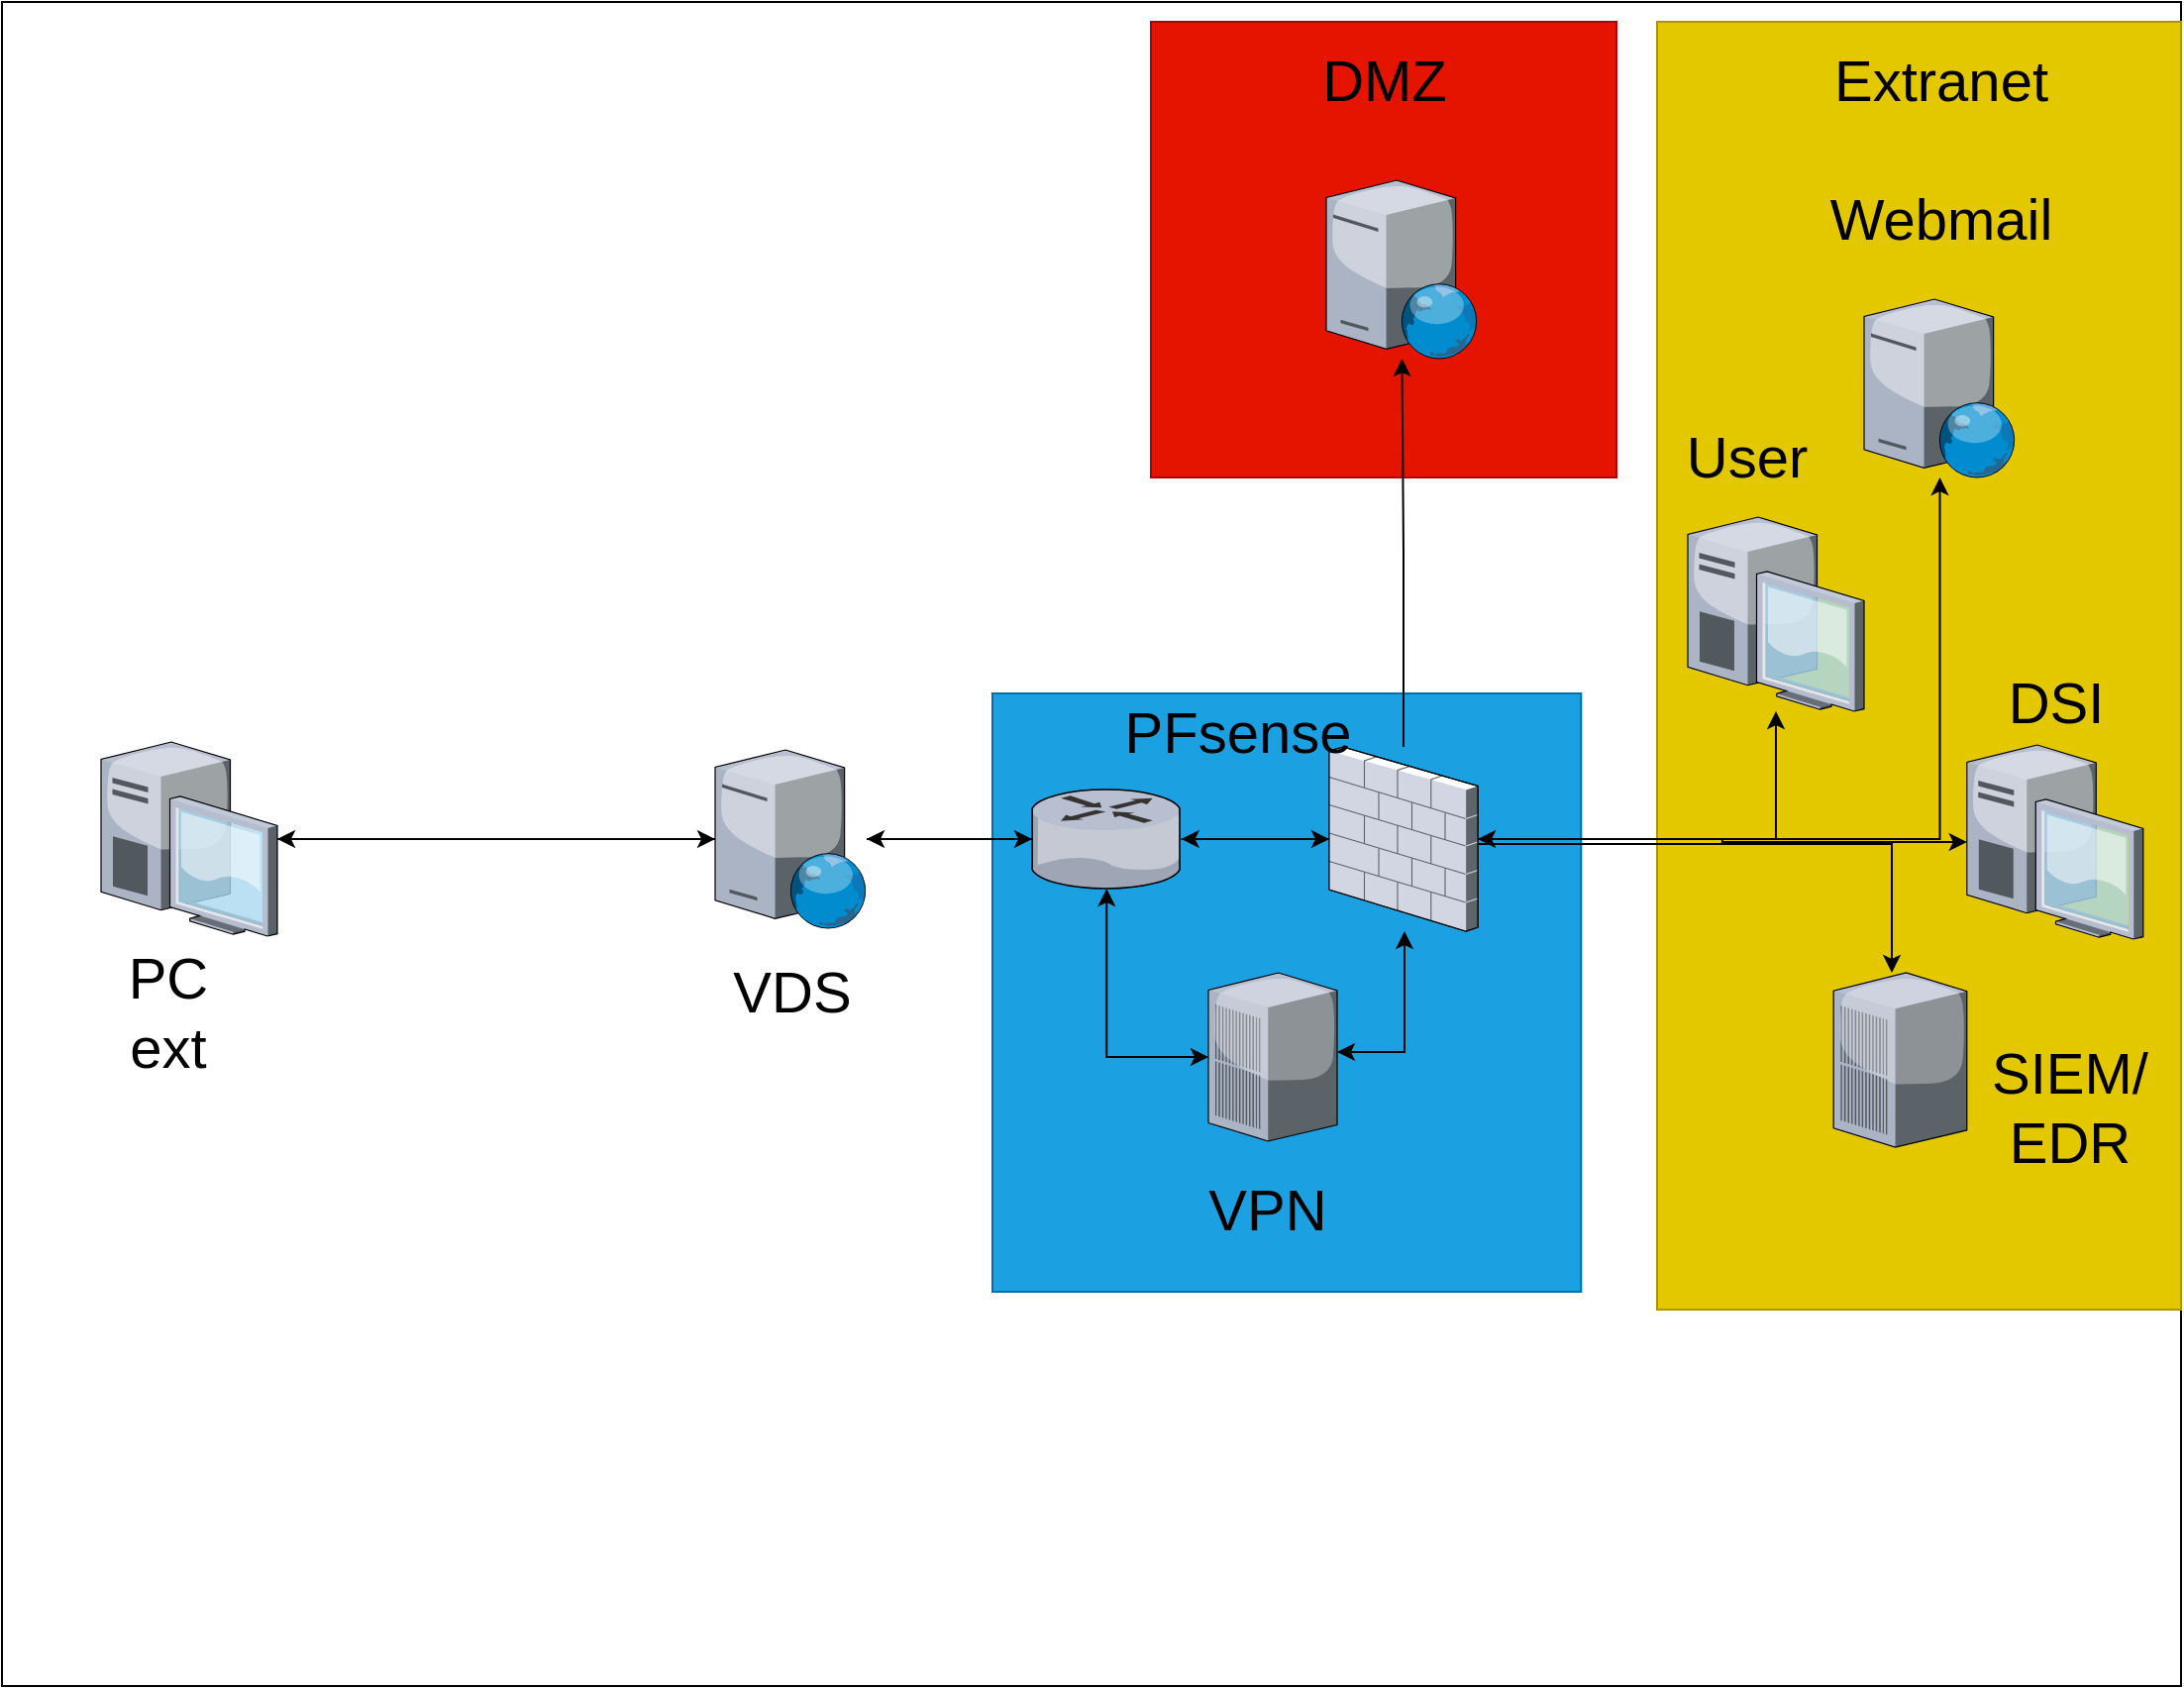 <mxfile version="27.1.4">
  <diagram name="Page-1" id="c37626ed-c26b-45fb-9056-f9ebc6bb27b6">
    <mxGraphModel dx="1678" dy="935" grid="1" gridSize="10" guides="1" tooltips="1" connect="1" arrows="1" fold="1" page="1" pageScale="1" pageWidth="1100" pageHeight="850" background="none" math="0" shadow="0">
      <root>
        <mxCell id="0" />
        <mxCell id="1" parent="0" />
        <mxCell id="LmRdSaCdfSbrHxxwc8ei-55" value="" style="rounded=0;whiteSpace=wrap;html=1;" vertex="1" parent="1">
          <mxGeometry width="1100" height="850" as="geometry" />
        </mxCell>
        <mxCell id="LmRdSaCdfSbrHxxwc8ei-49" value="" style="rounded=0;whiteSpace=wrap;html=1;fillColor=#1ba1e2;fontColor=#ffffff;strokeColor=#006EAF;" vertex="1" parent="1">
          <mxGeometry x="500" y="349" width="297.16" height="302" as="geometry" />
        </mxCell>
        <mxCell id="LmRdSaCdfSbrHxxwc8ei-31" value="" style="rounded=0;whiteSpace=wrap;html=1;fillColor=#e3c800;fontColor=#000000;strokeColor=#B09500;" vertex="1" parent="1">
          <mxGeometry x="835.5" y="10" width="264.5" height="650" as="geometry" />
        </mxCell>
        <mxCell id="LmRdSaCdfSbrHxxwc8ei-29" value="" style="rounded=0;whiteSpace=wrap;html=1;fillColor=light-dark(#E51400,#FF0000);fontColor=#ffffff;strokeColor=#B20000;" vertex="1" parent="1">
          <mxGeometry x="580" y="10" width="235" height="230" as="geometry" />
        </mxCell>
        <mxCell id="LmRdSaCdfSbrHxxwc8ei-17" style="edgeStyle=orthogonalEdgeStyle;rounded=0;orthogonalLoop=1;jettySize=auto;html=1;" edge="1" parent="1" source="LmRdSaCdfSbrHxxwc8ei-6" target="LmRdSaCdfSbrHxxwc8ei-14">
          <mxGeometry relative="1" as="geometry">
            <Array as="points">
              <mxPoint x="954" y="425" />
            </Array>
          </mxGeometry>
        </mxCell>
        <mxCell id="LmRdSaCdfSbrHxxwc8ei-19" style="edgeStyle=orthogonalEdgeStyle;rounded=0;orthogonalLoop=1;jettySize=auto;html=1;" edge="1" parent="1" source="LmRdSaCdfSbrHxxwc8ei-6" target="LmRdSaCdfSbrHxxwc8ei-13">
          <mxGeometry relative="1" as="geometry" />
        </mxCell>
        <mxCell id="LmRdSaCdfSbrHxxwc8ei-20" style="edgeStyle=orthogonalEdgeStyle;rounded=0;orthogonalLoop=1;jettySize=auto;html=1;" edge="1" parent="1" source="LmRdSaCdfSbrHxxwc8ei-6" target="LmRdSaCdfSbrHxxwc8ei-8">
          <mxGeometry relative="1" as="geometry">
            <Array as="points">
              <mxPoint x="620" y="423" />
              <mxPoint x="620" y="423" />
            </Array>
          </mxGeometry>
        </mxCell>
        <mxCell id="LmRdSaCdfSbrHxxwc8ei-25" style="edgeStyle=orthogonalEdgeStyle;rounded=0;orthogonalLoop=1;jettySize=auto;html=1;" edge="1" parent="1" source="LmRdSaCdfSbrHxxwc8ei-6" target="LmRdSaCdfSbrHxxwc8ei-9">
          <mxGeometry relative="1" as="geometry" />
        </mxCell>
        <mxCell id="LmRdSaCdfSbrHxxwc8ei-28" style="edgeStyle=orthogonalEdgeStyle;rounded=0;orthogonalLoop=1;jettySize=auto;html=1;" edge="1" parent="1" source="LmRdSaCdfSbrHxxwc8ei-6" target="LmRdSaCdfSbrHxxwc8ei-10">
          <mxGeometry relative="1" as="geometry" />
        </mxCell>
        <mxCell id="LmRdSaCdfSbrHxxwc8ei-6" value="" style="verticalLabelPosition=bottom;sketch=0;aspect=fixed;html=1;verticalAlign=top;strokeColor=none;align=center;outlineConnect=0;shape=mxgraph.citrix.firewall;" vertex="1" parent="1">
          <mxGeometry x="670" y="376" width="75" height="93" as="geometry" />
        </mxCell>
        <mxCell id="LmRdSaCdfSbrHxxwc8ei-21" style="edgeStyle=orthogonalEdgeStyle;rounded=0;orthogonalLoop=1;jettySize=auto;html=1;" edge="1" parent="1" source="LmRdSaCdfSbrHxxwc8ei-8" target="LmRdSaCdfSbrHxxwc8ei-6">
          <mxGeometry relative="1" as="geometry">
            <Array as="points">
              <mxPoint x="620" y="423" />
              <mxPoint x="620" y="423" />
            </Array>
          </mxGeometry>
        </mxCell>
        <mxCell id="LmRdSaCdfSbrHxxwc8ei-24" style="edgeStyle=orthogonalEdgeStyle;rounded=0;orthogonalLoop=1;jettySize=auto;html=1;" edge="1" parent="1" source="LmRdSaCdfSbrHxxwc8ei-8" target="LmRdSaCdfSbrHxxwc8ei-22">
          <mxGeometry relative="1" as="geometry" />
        </mxCell>
        <mxCell id="LmRdSaCdfSbrHxxwc8ei-8" value="" style="verticalLabelPosition=bottom;sketch=0;aspect=fixed;html=1;verticalAlign=top;strokeColor=none;align=center;outlineConnect=0;shape=mxgraph.citrix.router;" vertex="1" parent="1">
          <mxGeometry x="520" y="397.5" width="75.34" height="50" as="geometry" />
        </mxCell>
        <mxCell id="LmRdSaCdfSbrHxxwc8ei-9" value="" style="verticalLabelPosition=bottom;sketch=0;aspect=fixed;html=1;verticalAlign=top;strokeColor=none;align=center;outlineConnect=0;shape=mxgraph.citrix.desktop;" vertex="1" parent="1">
          <mxGeometry x="991.89" y="375" width="89" height="98" as="geometry" />
        </mxCell>
        <mxCell id="LmRdSaCdfSbrHxxwc8ei-10" value="" style="verticalLabelPosition=bottom;sketch=0;aspect=fixed;html=1;verticalAlign=top;strokeColor=none;align=center;outlineConnect=0;shape=mxgraph.citrix.desktop;" vertex="1" parent="1">
          <mxGeometry x="851" y="260" width="89" height="98" as="geometry" />
        </mxCell>
        <mxCell id="LmRdSaCdfSbrHxxwc8ei-27" style="edgeStyle=orthogonalEdgeStyle;rounded=0;orthogonalLoop=1;jettySize=auto;html=1;" edge="1" parent="1" source="LmRdSaCdfSbrHxxwc8ei-11" target="LmRdSaCdfSbrHxxwc8ei-22">
          <mxGeometry relative="1" as="geometry" />
        </mxCell>
        <mxCell id="LmRdSaCdfSbrHxxwc8ei-11" value="" style="verticalLabelPosition=bottom;sketch=0;aspect=fixed;html=1;verticalAlign=top;strokeColor=none;align=center;outlineConnect=0;shape=mxgraph.citrix.desktop;" vertex="1" parent="1">
          <mxGeometry x="50" y="373.5" width="89" height="98" as="geometry" />
        </mxCell>
        <mxCell id="LmRdSaCdfSbrHxxwc8ei-12" value="" style="verticalLabelPosition=bottom;sketch=0;aspect=fixed;html=1;verticalAlign=top;strokeColor=none;align=center;outlineConnect=0;shape=mxgraph.citrix.web_server;" vertex="1" parent="1">
          <mxGeometry x="940" y="150" width="76.5" height="90" as="geometry" />
        </mxCell>
        <mxCell id="LmRdSaCdfSbrHxxwc8ei-13" value="" style="verticalLabelPosition=bottom;sketch=0;aspect=fixed;html=1;verticalAlign=top;strokeColor=none;align=center;outlineConnect=0;shape=mxgraph.citrix.web_server;" vertex="1" parent="1">
          <mxGeometry x="668.5" y="90" width="76.5" height="90" as="geometry" />
        </mxCell>
        <mxCell id="LmRdSaCdfSbrHxxwc8ei-14" value="" style="verticalLabelPosition=bottom;sketch=0;aspect=fixed;html=1;verticalAlign=top;strokeColor=none;align=center;outlineConnect=0;shape=mxgraph.citrix.pbx_server;" vertex="1" parent="1">
          <mxGeometry x="924.6" y="490" width="67.29" height="88" as="geometry" />
        </mxCell>
        <mxCell id="LmRdSaCdfSbrHxxwc8ei-23" style="edgeStyle=orthogonalEdgeStyle;rounded=0;orthogonalLoop=1;jettySize=auto;html=1;" edge="1" parent="1" source="LmRdSaCdfSbrHxxwc8ei-22" target="LmRdSaCdfSbrHxxwc8ei-8">
          <mxGeometry relative="1" as="geometry" />
        </mxCell>
        <mxCell id="LmRdSaCdfSbrHxxwc8ei-26" style="edgeStyle=orthogonalEdgeStyle;rounded=0;orthogonalLoop=1;jettySize=auto;html=1;" edge="1" parent="1" source="LmRdSaCdfSbrHxxwc8ei-22" target="LmRdSaCdfSbrHxxwc8ei-11">
          <mxGeometry relative="1" as="geometry" />
        </mxCell>
        <mxCell id="LmRdSaCdfSbrHxxwc8ei-22" value="" style="verticalLabelPosition=bottom;sketch=0;aspect=fixed;html=1;verticalAlign=top;strokeColor=none;align=center;outlineConnect=0;shape=mxgraph.citrix.web_server;" vertex="1" parent="1">
          <mxGeometry x="360" y="377.5" width="76.5" height="90" as="geometry" />
        </mxCell>
        <mxCell id="LmRdSaCdfSbrHxxwc8ei-32" value="DMZ" style="text;html=1;align=center;verticalAlign=middle;whiteSpace=wrap;rounded=0;fontSize=29;" vertex="1" parent="1">
          <mxGeometry x="653.75" y="20" width="87.5" height="40" as="geometry" />
        </mxCell>
        <mxCell id="LmRdSaCdfSbrHxxwc8ei-41" value="PC ext" style="text;html=1;align=center;verticalAlign=middle;whiteSpace=wrap;rounded=0;fontSize=29;" vertex="1" parent="1">
          <mxGeometry x="40" y="490" width="87.5" height="40" as="geometry" />
        </mxCell>
        <mxCell id="LmRdSaCdfSbrHxxwc8ei-42" value="VDS" style="text;html=1;align=center;verticalAlign=middle;whiteSpace=wrap;rounded=0;fontSize=29;" vertex="1" parent="1">
          <mxGeometry x="354.5" y="480" width="87.5" height="40" as="geometry" />
        </mxCell>
        <mxCell id="LmRdSaCdfSbrHxxwc8ei-43" value="PFsense" style="text;html=1;align=center;verticalAlign=middle;whiteSpace=wrap;rounded=0;fontSize=29;" vertex="1" parent="1">
          <mxGeometry x="580.0" y="349" width="87.5" height="40" as="geometry" />
        </mxCell>
        <mxCell id="LmRdSaCdfSbrHxxwc8ei-44" value="SIEM/ EDR" style="text;html=1;align=center;verticalAlign=middle;whiteSpace=wrap;rounded=0;fontSize=29;" vertex="1" parent="1">
          <mxGeometry x="1000" y="538" width="87.5" height="40" as="geometry" />
        </mxCell>
        <mxCell id="LmRdSaCdfSbrHxxwc8ei-45" value="DSI" style="text;html=1;align=center;verticalAlign=middle;whiteSpace=wrap;rounded=0;fontSize=29;" vertex="1" parent="1">
          <mxGeometry x="993.39" y="333.5" width="87.5" height="40" as="geometry" />
        </mxCell>
        <mxCell id="LmRdSaCdfSbrHxxwc8ei-47" value="Webmail" style="text;html=1;align=center;verticalAlign=middle;whiteSpace=wrap;rounded=0;fontSize=29;" vertex="1" parent="1">
          <mxGeometry x="934.5" y="90" width="87.5" height="40" as="geometry" />
        </mxCell>
        <mxCell id="LmRdSaCdfSbrHxxwc8ei-48" value="" style="edgeStyle=orthogonalEdgeStyle;rounded=0;orthogonalLoop=1;jettySize=auto;html=1;startArrow=classic;startFill=1;" edge="1" parent="1" source="LmRdSaCdfSbrHxxwc8ei-6" target="LmRdSaCdfSbrHxxwc8ei-12">
          <mxGeometry relative="1" as="geometry">
            <mxPoint x="745" y="423" as="sourcePoint" />
            <mxPoint x="978" y="240" as="targetPoint" />
          </mxGeometry>
        </mxCell>
        <mxCell id="LmRdSaCdfSbrHxxwc8ei-46" value="User" style="text;html=1;align=center;verticalAlign=middle;whiteSpace=wrap;rounded=0;fontSize=29;" vertex="1" parent="1">
          <mxGeometry x="837.1" y="210" width="87.5" height="40" as="geometry" />
        </mxCell>
        <mxCell id="LmRdSaCdfSbrHxxwc8ei-50" value="Extranet" style="text;html=1;align=center;verticalAlign=middle;whiteSpace=wrap;rounded=0;fontSize=29;" vertex="1" parent="1">
          <mxGeometry x="934.5" y="20" width="87.5" height="40" as="geometry" />
        </mxCell>
        <mxCell id="LmRdSaCdfSbrHxxwc8ei-52" style="edgeStyle=orthogonalEdgeStyle;rounded=0;orthogonalLoop=1;jettySize=auto;html=1;startArrow=classic;startFill=1;" edge="1" parent="1" source="LmRdSaCdfSbrHxxwc8ei-51" target="LmRdSaCdfSbrHxxwc8ei-6">
          <mxGeometry relative="1" as="geometry">
            <Array as="points">
              <mxPoint x="708" y="530" />
            </Array>
          </mxGeometry>
        </mxCell>
        <mxCell id="LmRdSaCdfSbrHxxwc8ei-53" style="edgeStyle=orthogonalEdgeStyle;rounded=0;orthogonalLoop=1;jettySize=auto;html=1;startArrow=classic;startFill=1;" edge="1" parent="1" source="LmRdSaCdfSbrHxxwc8ei-51" target="LmRdSaCdfSbrHxxwc8ei-8">
          <mxGeometry relative="1" as="geometry" />
        </mxCell>
        <mxCell id="LmRdSaCdfSbrHxxwc8ei-51" value="" style="verticalLabelPosition=bottom;sketch=0;aspect=fixed;html=1;verticalAlign=top;strokeColor=none;align=center;outlineConnect=0;shape=mxgraph.citrix.pbx_server;" vertex="1" parent="1">
          <mxGeometry x="609" y="490" width="65" height="85" as="geometry" />
        </mxCell>
        <mxCell id="LmRdSaCdfSbrHxxwc8ei-54" value="VPN" style="text;html=1;align=center;verticalAlign=middle;whiteSpace=wrap;rounded=0;fontSize=29;" vertex="1" parent="1">
          <mxGeometry x="595.34" y="590" width="87.5" height="40" as="geometry" />
        </mxCell>
      </root>
    </mxGraphModel>
  </diagram>
</mxfile>
